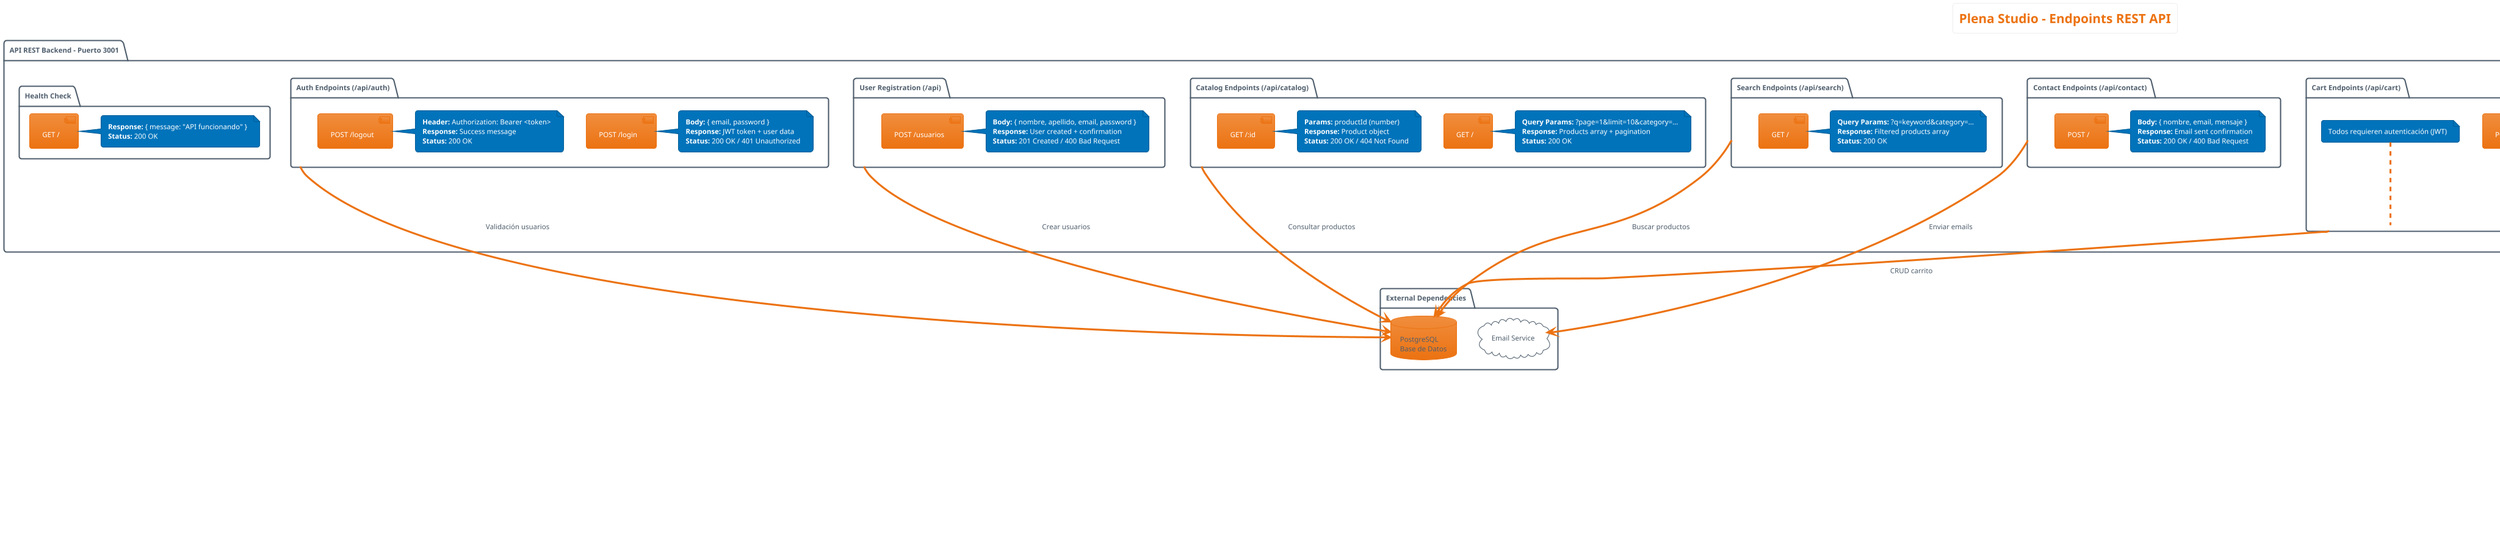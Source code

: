 @startuml endpoints-rest-api
!define RESTFUL_API
!theme aws-orange

title Plena Studio - Endpoints REST API
skinparam defaultFontName Arial
skinparam defaultFontSize 11
skinparam monochrome false
skinparam backgroundColor White
skinparam actorBorderColor Black
skinparam participantBorderColor Black

package "API REST Backend - Puerto 3001" {
  
  package "Auth Endpoints (/api/auth)" as auth {
    [POST /login] as login
    note right of login
      **Body:** { email, password }
      **Response:** JWT token + user data
      **Status:** 200 OK / 401 Unauthorized
    end note
    
    [POST /logout] as logout
    note right of logout
      **Header:** Authorization: Bearer <token>
      **Response:** Success message
      **Status:** 200 OK
    end note
  }
  
  package "User Registration (/api)" as users {
    [POST /usuarios] as register
    note right of register
      **Body:** { nombre, apellido, email, password }
      **Response:** User created + confirmation
      **Status:** 201 Created / 400 Bad Request
    end note
  }
  
  package "Cart Endpoints (/api/cart)" as cart {
    note top of cart : Todos requieren autenticación (JWT)
    
    [GET /] as getCart
    note right of getCart
      **Header:** Authorization: Bearer <token>
      **Response:** Cart items array
      **Status:** 200 OK / 401 Unauthorized
    end note
    
    [POST /] as saveCart
    note right of saveCart
      **Body:** { items: CartItem[] }
      **Response:** Saved cart confirmation
      **Status:** 200 OK / 401 Unauthorized
    end note
    
    [POST /add] as addToCart
    note right of addToCart
      **Body:** { productId, quantity }
      **Response:** Updated cart
      **Status:** 200 OK / 401 Unauthorized
    end note
    
    [POST /remove] as removeFromCart
    note right of removeFromCart
      **Body:** { productId }
      **Response:** Updated cart
      **Status:** 200 OK / 401 Unauthorized
    end note
    
    [POST /clear] as clearCart
    note right of clearCart
      **Header:** Authorization: Bearer <token>
      **Response:** Empty cart confirmation
      **Status:** 200 OK / 401 Unauthorized
    end note
    
    [POST /sync] as syncCart
    note right of syncCart
      **Body:** { localCart: CartItem[] }
      **Response:** Merged cart items
      **Status:** 200 OK / 401 Unauthorized
    end note
  }
  
  package "Catalog Endpoints (/api/catalog)" as catalog {
    [GET /] as getAllProducts
    note right of getAllProducts
      **Query Params:** ?page=1&limit=10&category=...
      **Response:** Products array + pagination
      **Status:** 200 OK
    end note
    
    [GET /:id] as getProductById
    note right of getProductById
      **Params:** productId (number)
      **Response:** Product object
      **Status:** 200 OK / 404 Not Found
    end note
  }
  
  package "Search Endpoints (/api/search)" as search {
    [GET /] as searchProducts
    note right of searchProducts
      **Query Params:** ?q=keyword&category=...
      **Response:** Filtered products array
      **Status:** 200 OK
    end note
  }
  
  package "Contact Endpoints (/api/contact)" as contact {
    [POST /] as sendContact
    note right of sendContact
      **Body:** { nombre, email, mensaje }
      **Response:** Email sent confirmation
      **Status:** 200 OK / 400 Bad Request
    end note
  }
  
  package "Health Check" as health {
    [GET /] as healthCheck
    note right of healthCheck
      **Response:** { message: "API funcionando" }
      **Status:** 200 OK
    end note
  }
}

package "External Dependencies" as external {
  database "PostgreSQL\nBase de Datos" as db
  cloud "Email Service" as email
}

' Relaciones con base de datos
auth --> db : Validación usuarios
users --> db : Crear usuarios
cart --> db : CRUD carrito
catalog --> db : Consultar productos
search --> db : Buscar productos

' Relaciones con servicios externos
contact --> email : Enviar emails

' Middleware de autenticación
note as authMiddleware
  **Middleware de Autenticación**
  - Valida JWT token en header
  - Extrae userId del token
  - Bloquea acceso sin token válido
  - Se aplica a todos los endpoints /cart
end note

authMiddleware ..> cart : Protege endpoints

legend right
  **Estados HTTP Comunes:**
  • 200 OK - Operación exitosa
  • 201 Created - Recurso creado
  • 400 Bad Request - Datos inválidos
  • 401 Unauthorized - Sin autenticación
  • 404 Not Found - Recurso no encontrado
  • 500 Internal Error - Error del servidor
  
  **Autenticación:**
  • JWT Bearer Token en header
  • Expiración configurable
  • Logout invalida token
endlegend

@enduml
